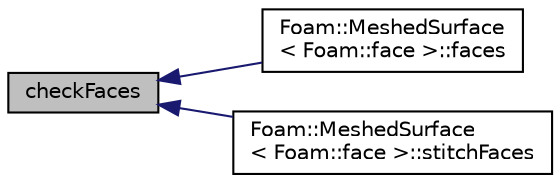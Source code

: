 digraph "checkFaces"
{
  bgcolor="transparent";
  edge [fontname="Helvetica",fontsize="10",labelfontname="Helvetica",labelfontsize="10"];
  node [fontname="Helvetica",fontsize="10",shape=record];
  rankdir="LR";
  Node266 [label="checkFaces",height=0.2,width=0.4,color="black", fillcolor="grey75", style="filled", fontcolor="black"];
  Node266 -> Node267 [dir="back",color="midnightblue",fontsize="10",style="solid",fontname="Helvetica"];
  Node267 [label="Foam::MeshedSurface\l\< Foam::face \>::faces",height=0.2,width=0.4,color="black",URL="$a30833.html#a16c6d36f7c961d037a44e5c235d9aa15",tooltip="Return const access to the faces. "];
  Node266 -> Node268 [dir="back",color="midnightblue",fontsize="10",style="solid",fontname="Helvetica"];
  Node268 [label="Foam::MeshedSurface\l\< Foam::face \>::stitchFaces",height=0.2,width=0.4,color="black",URL="$a30833.html#ada64739e841899f3172e20a98843c6ae"];
}
